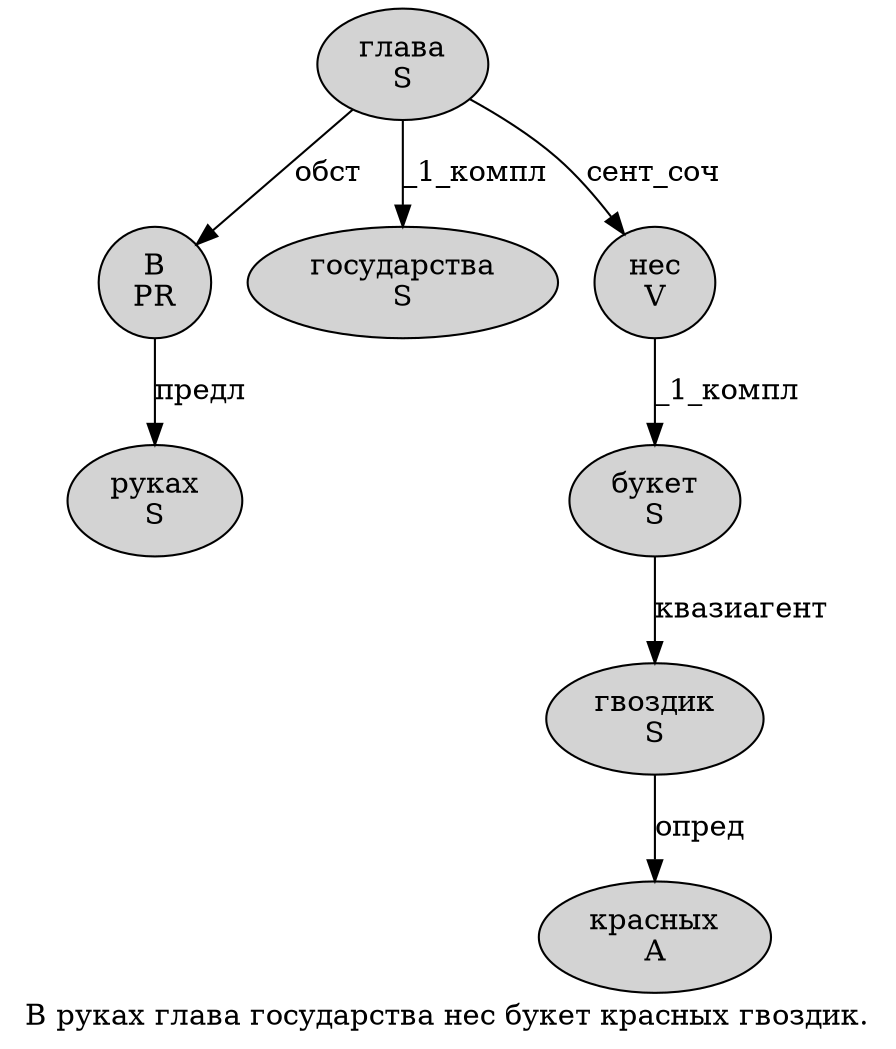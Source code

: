 digraph SENTENCE_1187 {
	graph [label="В руках глава государства нес букет красных гвоздик."]
	node [style=filled]
		0 [label="В
PR" color="" fillcolor=lightgray penwidth=1 shape=ellipse]
		1 [label="руках
S" color="" fillcolor=lightgray penwidth=1 shape=ellipse]
		2 [label="глава
S" color="" fillcolor=lightgray penwidth=1 shape=ellipse]
		3 [label="государства
S" color="" fillcolor=lightgray penwidth=1 shape=ellipse]
		4 [label="нес
V" color="" fillcolor=lightgray penwidth=1 shape=ellipse]
		5 [label="букет
S" color="" fillcolor=lightgray penwidth=1 shape=ellipse]
		6 [label="красных
A" color="" fillcolor=lightgray penwidth=1 shape=ellipse]
		7 [label="гвоздик
S" color="" fillcolor=lightgray penwidth=1 shape=ellipse]
			4 -> 5 [label="_1_компл"]
			7 -> 6 [label="опред"]
			2 -> 0 [label="обст"]
			2 -> 3 [label="_1_компл"]
			2 -> 4 [label="сент_соч"]
			0 -> 1 [label="предл"]
			5 -> 7 [label="квазиагент"]
}